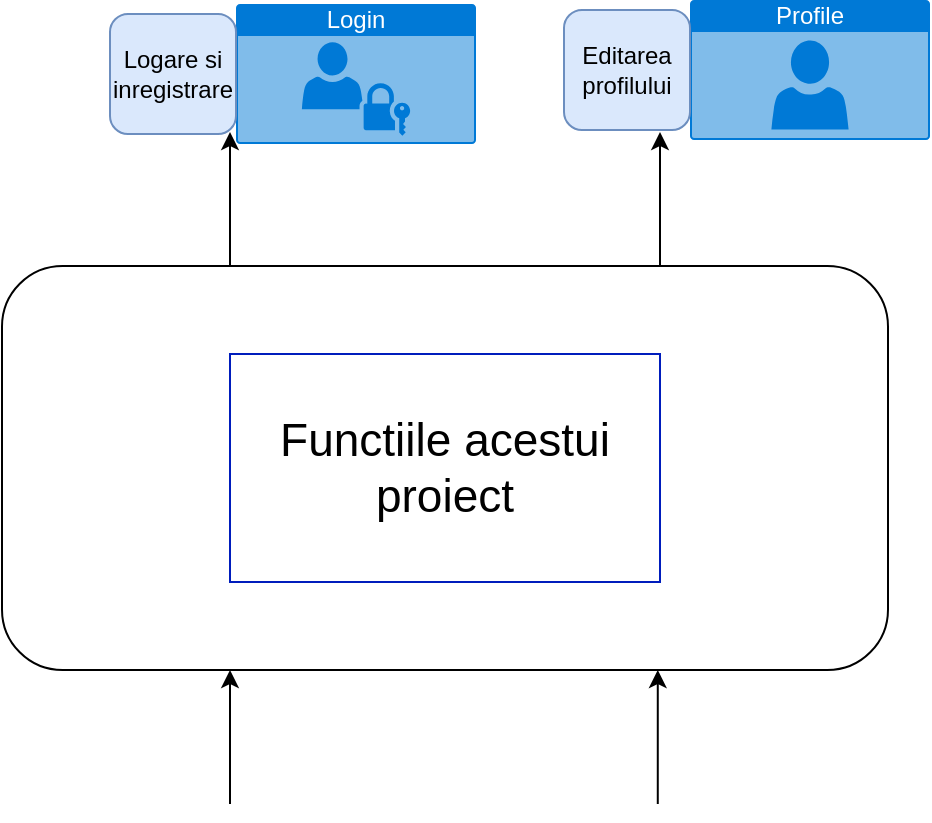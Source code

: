 <mxfile version="26.2.14">
  <diagram name="Page-1" id="bKEM55aSg7m3i56EgnbJ">
    <mxGraphModel dx="744" dy="503" grid="0" gridSize="10" guides="1" tooltips="1" connect="1" arrows="1" fold="1" page="1" pageScale="1" pageWidth="827" pageHeight="1169" background="light-dark(#FFFFFF,#FFFFFF)" math="0" shadow="0">
      <root>
        <mxCell id="0" />
        <mxCell id="1" parent="0" />
        <mxCell id="E4SWSjB8XkPXAVHv-QKt-3" value="" style="rounded=1;whiteSpace=wrap;html=1;fillColor=light-dark(#FFFFFF,#999999);" vertex="1" parent="1">
          <mxGeometry x="114" y="136" width="443" height="202" as="geometry" />
        </mxCell>
        <mxCell id="E4SWSjB8XkPXAVHv-QKt-1" value="&lt;font style=&quot;color: light-dark(rgb(0, 0, 0), rgb(255, 255, 255)); font-size: 23px;&quot;&gt;Functiile acestui proiect&lt;/font&gt;" style="rounded=0;whiteSpace=wrap;html=1;fillColor=light-dark(#FFFFFF,#003366);fontColor=#ffffff;strokeColor=#001DBC;" vertex="1" parent="1">
          <mxGeometry x="228" y="180" width="215" height="114" as="geometry" />
        </mxCell>
        <mxCell id="E4SWSjB8XkPXAVHv-QKt-5" value="" style="endArrow=classic;html=1;rounded=0;exitX=0.75;exitY=0;exitDx=0;exitDy=0;strokeColor=light-dark(#000000,#000000);" edge="1" parent="1">
          <mxGeometry width="50" height="50" relative="1" as="geometry">
            <mxPoint x="228" y="136" as="sourcePoint" />
            <mxPoint x="228" y="69" as="targetPoint" />
          </mxGeometry>
        </mxCell>
        <mxCell id="E4SWSjB8XkPXAVHv-QKt-6" value="" style="endArrow=classic;html=1;rounded=0;exitX=0.75;exitY=0;exitDx=0;exitDy=0;strokeColor=light-dark(#000000,#000000);" edge="1" parent="1">
          <mxGeometry width="50" height="50" relative="1" as="geometry">
            <mxPoint x="441.89" y="405" as="sourcePoint" />
            <mxPoint x="441.89" y="338" as="targetPoint" />
          </mxGeometry>
        </mxCell>
        <mxCell id="E4SWSjB8XkPXAVHv-QKt-7" value="" style="endArrow=classic;html=1;rounded=0;exitX=0.75;exitY=0;exitDx=0;exitDy=0;strokeColor=light-dark(#000000,#000000);" edge="1" parent="1">
          <mxGeometry width="50" height="50" relative="1" as="geometry">
            <mxPoint x="228" y="405" as="sourcePoint" />
            <mxPoint x="228" y="338" as="targetPoint" />
          </mxGeometry>
        </mxCell>
        <mxCell id="E4SWSjB8XkPXAVHv-QKt-8" value="" style="endArrow=classic;html=1;rounded=0;exitX=0.75;exitY=0;exitDx=0;exitDy=0;strokeColor=light-dark(#000000,#000000);" edge="1" parent="1">
          <mxGeometry width="50" height="50" relative="1" as="geometry">
            <mxPoint x="443" y="136" as="sourcePoint" />
            <mxPoint x="443" y="69" as="targetPoint" />
          </mxGeometry>
        </mxCell>
        <mxCell id="E4SWSjB8XkPXAVHv-QKt-9" value="Login" style="html=1;whiteSpace=wrap;strokeColor=none;fillColor=#0079D6;labelPosition=center;verticalLabelPosition=middle;verticalAlign=top;align=center;fontSize=12;outlineConnect=0;spacingTop=-6;fontColor=#FFFFFF;sketch=0;shape=mxgraph.sitemap.login;" vertex="1" parent="1">
          <mxGeometry x="231" y="5" width="120" height="70" as="geometry" />
        </mxCell>
        <mxCell id="E4SWSjB8XkPXAVHv-QKt-10" value="Logare si inregistrare" style="rounded=1;whiteSpace=wrap;html=1;fillColor=#dae8fc;strokeColor=#6c8ebf;" vertex="1" parent="1">
          <mxGeometry x="168" y="10" width="63" height="60" as="geometry" />
        </mxCell>
        <mxCell id="E4SWSjB8XkPXAVHv-QKt-11" value="Profile" style="html=1;whiteSpace=wrap;strokeColor=none;fillColor=#0079D6;labelPosition=center;verticalLabelPosition=middle;verticalAlign=top;align=center;fontSize=12;outlineConnect=0;spacingTop=-6;fontColor=#FFFFFF;sketch=0;shape=mxgraph.sitemap.profile;" vertex="1" parent="1">
          <mxGeometry x="458" y="3" width="120" height="70" as="geometry" />
        </mxCell>
        <mxCell id="E4SWSjB8XkPXAVHv-QKt-12" value="Editarea profilului" style="rounded=1;whiteSpace=wrap;html=1;fillColor=#dae8fc;strokeColor=#6c8ebf;" vertex="1" parent="1">
          <mxGeometry x="395" y="8" width="63" height="60" as="geometry" />
        </mxCell>
      </root>
    </mxGraphModel>
  </diagram>
</mxfile>
